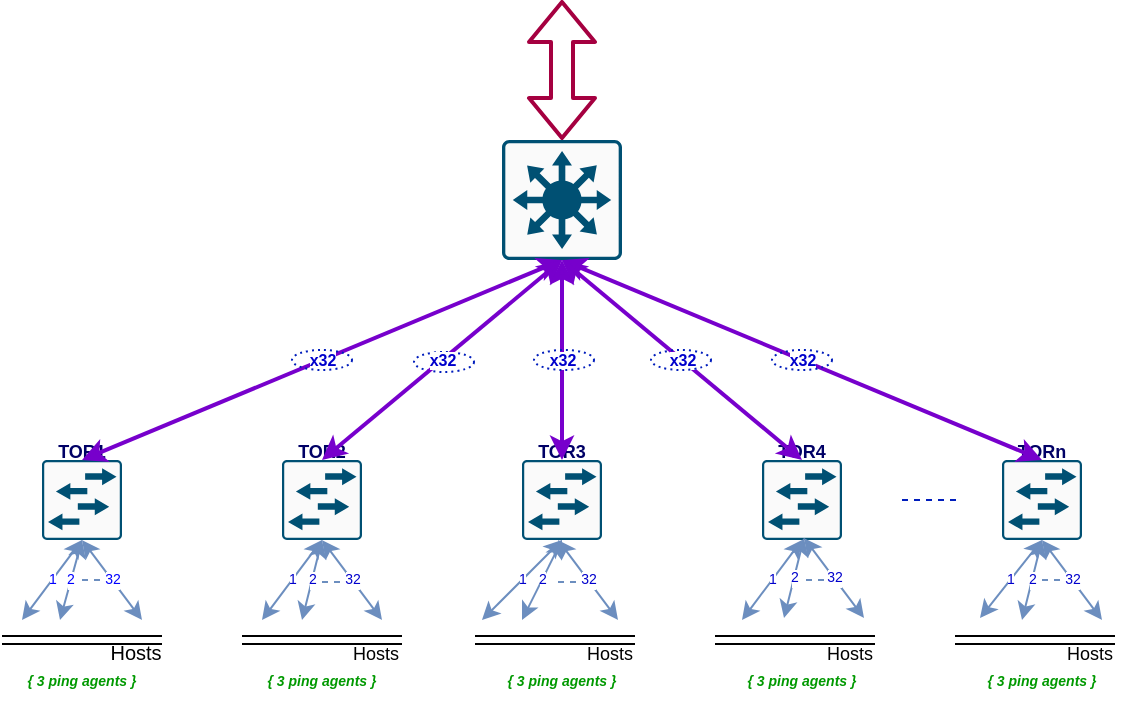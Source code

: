 <mxfile version="12.9.10" type="github">
  <diagram id="5KiuH8XkOpqRYHE2uusJ" name="Page-1">
    <mxGraphModel dx="592" dy="553" grid="1" gridSize="10" guides="1" tooltips="1" connect="1" arrows="1" fold="1" page="1" pageScale="1" pageWidth="850" pageHeight="1100" math="0" shadow="0">
      <root>
        <mxCell id="0" />
        <mxCell id="1" parent="0" />
        <mxCell id="-ruIdGfZLTY7F62S9Ap_-1" value="" style="points=[[0.015,0.015,0],[0.985,0.015,0],[0.985,0.985,0],[0.015,0.985,0],[0.25,0,0],[0.5,0,0],[0.75,0,0],[1,0.25,0],[1,0.5,0],[1,0.75,0],[0.75,1,0],[0.5,1,0],[0.25,1,0],[0,0.75,0],[0,0.5,0],[0,0.25,0]];verticalLabelPosition=bottom;html=1;verticalAlign=top;aspect=fixed;align=center;pointerEvents=1;shape=mxgraph.cisco19.rect;prIcon=l3_switch;fillColor=#FAFAFA;strokeColor=#005073;" parent="1" vertex="1">
          <mxGeometry x="310" y="160" width="60" height="60" as="geometry" />
        </mxCell>
        <mxCell id="uiAMYh9efbAVhKRE-S2l-2" value="" style="points=[[0.015,0.015,0],[0.985,0.015,0],[0.985,0.985,0],[0.015,0.985,0],[0.25,0,0],[0.5,0,0],[0.75,0,0],[1,0.25,0],[1,0.5,0],[1,0.75,0],[0.75,1,0],[0.5,1,0],[0.25,1,0],[0,0.75,0],[0,0.5,0],[0,0.25,0]];verticalLabelPosition=bottom;html=1;verticalAlign=top;aspect=fixed;align=center;pointerEvents=1;shape=mxgraph.cisco19.rect;prIcon=l2_switch;fillColor=#FAFAFA;strokeColor=#005073;" vertex="1" parent="1">
          <mxGeometry x="80" y="320" width="40" height="40" as="geometry" />
        </mxCell>
        <mxCell id="uiAMYh9efbAVhKRE-S2l-3" value="" style="points=[[0.015,0.015,0],[0.985,0.015,0],[0.985,0.985,0],[0.015,0.985,0],[0.25,0,0],[0.5,0,0],[0.75,0,0],[1,0.25,0],[1,0.5,0],[1,0.75,0],[0.75,1,0],[0.5,1,0],[0.25,1,0],[0,0.75,0],[0,0.5,0],[0,0.25,0]];verticalLabelPosition=bottom;html=1;verticalAlign=top;aspect=fixed;align=center;pointerEvents=1;shape=mxgraph.cisco19.rect;prIcon=l2_switch;fillColor=#FAFAFA;strokeColor=#005073;" vertex="1" parent="1">
          <mxGeometry x="200" y="320" width="40" height="40" as="geometry" />
        </mxCell>
        <mxCell id="uiAMYh9efbAVhKRE-S2l-4" value="" style="points=[[0.015,0.015,0],[0.985,0.015,0],[0.985,0.985,0],[0.015,0.985,0],[0.25,0,0],[0.5,0,0],[0.75,0,0],[1,0.25,0],[1,0.5,0],[1,0.75,0],[0.75,1,0],[0.5,1,0],[0.25,1,0],[0,0.75,0],[0,0.5,0],[0,0.25,0]];verticalLabelPosition=bottom;html=1;verticalAlign=top;aspect=fixed;align=center;pointerEvents=1;shape=mxgraph.cisco19.rect;prIcon=l2_switch;fillColor=#FAFAFA;strokeColor=#005073;" vertex="1" parent="1">
          <mxGeometry x="320" y="320" width="40" height="40" as="geometry" />
        </mxCell>
        <mxCell id="uiAMYh9efbAVhKRE-S2l-5" value="" style="points=[[0.015,0.015,0],[0.985,0.015,0],[0.985,0.985,0],[0.015,0.985,0],[0.25,0,0],[0.5,0,0],[0.75,0,0],[1,0.25,0],[1,0.5,0],[1,0.75,0],[0.75,1,0],[0.5,1,0],[0.25,1,0],[0,0.75,0],[0,0.5,0],[0,0.25,0]];verticalLabelPosition=bottom;html=1;verticalAlign=top;aspect=fixed;align=center;pointerEvents=1;shape=mxgraph.cisco19.rect;prIcon=l2_switch;fillColor=#FAFAFA;strokeColor=#005073;" vertex="1" parent="1">
          <mxGeometry x="440" y="320" width="40" height="40" as="geometry" />
        </mxCell>
        <mxCell id="uiAMYh9efbAVhKRE-S2l-6" value="" style="points=[[0.015,0.015,0],[0.985,0.015,0],[0.985,0.985,0],[0.015,0.985,0],[0.25,0,0],[0.5,0,0],[0.75,0,0],[1,0.25,0],[1,0.5,0],[1,0.75,0],[0.75,1,0],[0.5,1,0],[0.25,1,0],[0,0.75,0],[0,0.5,0],[0,0.25,0]];verticalLabelPosition=bottom;html=1;verticalAlign=top;aspect=fixed;align=center;pointerEvents=1;shape=mxgraph.cisco19.rect;prIcon=l2_switch;fillColor=#FAFAFA;strokeColor=#005073;" vertex="1" parent="1">
          <mxGeometry x="560" y="320" width="40" height="40" as="geometry" />
        </mxCell>
        <mxCell id="uiAMYh9efbAVhKRE-S2l-22" value="" style="group" vertex="1" connectable="0" parent="1">
          <mxGeometry x="60" y="410" width="87" height="11" as="geometry" />
        </mxCell>
        <mxCell id="uiAMYh9efbAVhKRE-S2l-7" value="" style="shape=link;html=1;" edge="1" parent="uiAMYh9efbAVhKRE-S2l-22">
          <mxGeometry width="50" height="50" relative="1" as="geometry">
            <mxPoint as="sourcePoint" />
            <mxPoint x="80" as="targetPoint" />
          </mxGeometry>
        </mxCell>
        <mxCell id="uiAMYh9efbAVhKRE-S2l-13" value="&lt;font style=&quot;font-size: 10px&quot;&gt;Hosts&lt;/font&gt;" style="text;html=1;strokeColor=none;fillColor=none;align=center;verticalAlign=middle;whiteSpace=wrap;rounded=0;" vertex="1" parent="uiAMYh9efbAVhKRE-S2l-22">
          <mxGeometry x="47" y="1" width="40" height="10" as="geometry" />
        </mxCell>
        <mxCell id="uiAMYh9efbAVhKRE-S2l-24" value="" style="group" vertex="1" connectable="0" parent="1">
          <mxGeometry x="180" y="410" width="87" height="11" as="geometry" />
        </mxCell>
        <mxCell id="uiAMYh9efbAVhKRE-S2l-25" value="" style="shape=link;html=1;" edge="1" parent="uiAMYh9efbAVhKRE-S2l-24">
          <mxGeometry width="50" height="50" relative="1" as="geometry">
            <mxPoint as="sourcePoint" />
            <mxPoint x="80" as="targetPoint" />
          </mxGeometry>
        </mxCell>
        <mxCell id="uiAMYh9efbAVhKRE-S2l-26" value="&lt;font style=&quot;font-size: 9px&quot;&gt;Hosts&lt;/font&gt;" style="text;html=1;strokeColor=none;fillColor=none;align=center;verticalAlign=middle;whiteSpace=wrap;rounded=0;" vertex="1" parent="uiAMYh9efbAVhKRE-S2l-24">
          <mxGeometry x="47" y="1" width="40" height="10" as="geometry" />
        </mxCell>
        <mxCell id="uiAMYh9efbAVhKRE-S2l-27" value="" style="group" vertex="1" connectable="0" parent="1">
          <mxGeometry x="296.5" y="410" width="87" height="11" as="geometry" />
        </mxCell>
        <mxCell id="uiAMYh9efbAVhKRE-S2l-28" value="" style="shape=link;html=1;" edge="1" parent="uiAMYh9efbAVhKRE-S2l-27">
          <mxGeometry width="50" height="50" relative="1" as="geometry">
            <mxPoint as="sourcePoint" />
            <mxPoint x="80" as="targetPoint" />
          </mxGeometry>
        </mxCell>
        <mxCell id="uiAMYh9efbAVhKRE-S2l-29" value="&lt;font style=&quot;font-size: 9px&quot;&gt;Hosts&lt;/font&gt;" style="text;html=1;strokeColor=none;fillColor=none;align=center;verticalAlign=middle;whiteSpace=wrap;rounded=0;" vertex="1" parent="uiAMYh9efbAVhKRE-S2l-27">
          <mxGeometry x="47" y="1" width="40" height="10" as="geometry" />
        </mxCell>
        <mxCell id="uiAMYh9efbAVhKRE-S2l-53" value="1" style="endArrow=classic;startArrow=classic;html=1;fontSize=7;exitX=0.5;exitY=1;exitDx=0;exitDy=0;exitPerimeter=0;fontColor=#0000CC;fillColor=#dae8fc;strokeColor=#6c8ebf;" edge="1" parent="uiAMYh9efbAVhKRE-S2l-27" source="uiAMYh9efbAVhKRE-S2l-4">
          <mxGeometry width="50" height="50" relative="1" as="geometry">
            <mxPoint x="33.5" y="-29" as="sourcePoint" />
            <mxPoint x="3.5" y="-10" as="targetPoint" />
          </mxGeometry>
        </mxCell>
        <mxCell id="uiAMYh9efbAVhKRE-S2l-30" value="" style="group" vertex="1" connectable="0" parent="1">
          <mxGeometry x="416.5" y="410" width="87" height="11" as="geometry" />
        </mxCell>
        <mxCell id="uiAMYh9efbAVhKRE-S2l-31" value="" style="shape=link;html=1;" edge="1" parent="uiAMYh9efbAVhKRE-S2l-30">
          <mxGeometry width="50" height="50" relative="1" as="geometry">
            <mxPoint as="sourcePoint" />
            <mxPoint x="80" as="targetPoint" />
          </mxGeometry>
        </mxCell>
        <mxCell id="uiAMYh9efbAVhKRE-S2l-32" value="&lt;font style=&quot;font-size: 9px&quot;&gt;Hosts&lt;/font&gt;" style="text;html=1;strokeColor=none;fillColor=none;align=center;verticalAlign=middle;whiteSpace=wrap;rounded=0;" vertex="1" parent="uiAMYh9efbAVhKRE-S2l-30">
          <mxGeometry x="47" y="1" width="40" height="10" as="geometry" />
        </mxCell>
        <mxCell id="uiAMYh9efbAVhKRE-S2l-33" value="" style="group" vertex="1" connectable="0" parent="1">
          <mxGeometry x="536.5" y="410" width="87" height="11" as="geometry" />
        </mxCell>
        <mxCell id="uiAMYh9efbAVhKRE-S2l-34" value="" style="shape=link;html=1;" edge="1" parent="uiAMYh9efbAVhKRE-S2l-33">
          <mxGeometry width="50" height="50" relative="1" as="geometry">
            <mxPoint as="sourcePoint" />
            <mxPoint x="80" as="targetPoint" />
          </mxGeometry>
        </mxCell>
        <mxCell id="uiAMYh9efbAVhKRE-S2l-35" value="&lt;font style=&quot;font-size: 9px&quot;&gt;Hosts&lt;/font&gt;" style="text;html=1;strokeColor=none;fillColor=none;align=center;verticalAlign=middle;whiteSpace=wrap;rounded=0;" vertex="1" parent="uiAMYh9efbAVhKRE-S2l-33">
          <mxGeometry x="47" y="1" width="40" height="10" as="geometry" />
        </mxCell>
        <mxCell id="uiAMYh9efbAVhKRE-S2l-48" value="1" style="endArrow=classic;startArrow=classic;html=1;fontSize=7;exitX=0.5;exitY=1;exitDx=0;exitDy=0;exitPerimeter=0;fontColor=#0000CC;fillColor=#dae8fc;strokeColor=#6c8ebf;" edge="1" parent="1" source="uiAMYh9efbAVhKRE-S2l-3">
          <mxGeometry width="50" height="50" relative="1" as="geometry">
            <mxPoint x="170" y="480" as="sourcePoint" />
            <mxPoint x="190" y="400" as="targetPoint" />
          </mxGeometry>
        </mxCell>
        <mxCell id="uiAMYh9efbAVhKRE-S2l-49" value="2" style="endArrow=classic;startArrow=classic;html=1;entryX=0.5;entryY=1;entryDx=0;entryDy=0;entryPerimeter=0;fontSize=7;fontColor=#0000CC;fillColor=#dae8fc;strokeColor=#6c8ebf;" edge="1" parent="1" target="uiAMYh9efbAVhKRE-S2l-3">
          <mxGeometry width="50" height="50" relative="1" as="geometry">
            <mxPoint x="210" y="400" as="sourcePoint" />
            <mxPoint x="218.5" y="450" as="targetPoint" />
          </mxGeometry>
        </mxCell>
        <mxCell id="uiAMYh9efbAVhKRE-S2l-50" value="" style="endArrow=none;dashed=1;html=1;strokeColor=#6c8ebf;fillColor=#dae8fc;" edge="1" parent="1">
          <mxGeometry width="50" height="50" relative="1" as="geometry">
            <mxPoint x="220" y="381" as="sourcePoint" />
            <mxPoint x="230" y="381" as="targetPoint" />
          </mxGeometry>
        </mxCell>
        <mxCell id="uiAMYh9efbAVhKRE-S2l-51" value="32" style="endArrow=classic;startArrow=classic;html=1;fontSize=7;exitX=0.5;exitY=1;exitDx=0;exitDy=0;exitPerimeter=0;fontColor=#0000CC;fillColor=#dae8fc;strokeColor=#6c8ebf;" edge="1" parent="1" source="uiAMYh9efbAVhKRE-S2l-3">
          <mxGeometry width="50" height="50" relative="1" as="geometry">
            <mxPoint x="230" y="480" as="sourcePoint" />
            <mxPoint x="250" y="400" as="targetPoint" />
          </mxGeometry>
        </mxCell>
        <mxCell id="uiAMYh9efbAVhKRE-S2l-37" value="1" style="endArrow=classic;startArrow=classic;html=1;entryX=0.5;entryY=1;entryDx=0;entryDy=0;entryPerimeter=0;fontSize=7;fillColor=#dae8fc;strokeColor=#6c8ebf;fontColor=#0000FF;" edge="1" parent="1" target="uiAMYh9efbAVhKRE-S2l-2">
          <mxGeometry width="50" height="50" relative="1" as="geometry">
            <mxPoint x="70" y="400" as="sourcePoint" />
            <mxPoint x="370" y="410" as="targetPoint" />
          </mxGeometry>
        </mxCell>
        <mxCell id="uiAMYh9efbAVhKRE-S2l-38" value="2" style="endArrow=classic;startArrow=classic;html=1;entryX=0.5;entryY=1;entryDx=0;entryDy=0;entryPerimeter=0;fontSize=7;fillColor=#dae8fc;strokeColor=#6c8ebf;fontColor=#0000FF;" edge="1" parent="1" target="uiAMYh9efbAVhKRE-S2l-2">
          <mxGeometry width="50" height="50" relative="1" as="geometry">
            <mxPoint x="89" y="400" as="sourcePoint" />
            <mxPoint x="118.5" y="370" as="targetPoint" />
          </mxGeometry>
        </mxCell>
        <mxCell id="uiAMYh9efbAVhKRE-S2l-39" value="" style="endArrow=none;dashed=1;html=1;fontColor=#0000FF;fillColor=#dae8fc;strokeColor=#6c8ebf;" edge="1" parent="1">
          <mxGeometry width="50" height="50" relative="1" as="geometry">
            <mxPoint x="100" y="380" as="sourcePoint" />
            <mxPoint x="110" y="380" as="targetPoint" />
          </mxGeometry>
        </mxCell>
        <mxCell id="uiAMYh9efbAVhKRE-S2l-40" value="32" style="endArrow=classic;startArrow=classic;html=1;entryX=0.5;entryY=1;entryDx=0;entryDy=0;entryPerimeter=0;fontSize=7;fillColor=#dae8fc;strokeColor=#6c8ebf;fontColor=#0000FF;" edge="1" parent="1" target="uiAMYh9efbAVhKRE-S2l-2">
          <mxGeometry width="50" height="50" relative="1" as="geometry">
            <mxPoint x="130" y="400" as="sourcePoint" />
            <mxPoint x="370" y="410" as="targetPoint" />
          </mxGeometry>
        </mxCell>
        <mxCell id="uiAMYh9efbAVhKRE-S2l-54" value="2" style="endArrow=classic;startArrow=classic;html=1;entryX=0.5;entryY=1;entryDx=0;entryDy=0;entryPerimeter=0;fontSize=7;fontColor=#0000CC;fillColor=#dae8fc;strokeColor=#6c8ebf;" edge="1" parent="1" target="uiAMYh9efbAVhKRE-S2l-4">
          <mxGeometry width="50" height="50" relative="1" as="geometry">
            <mxPoint x="320" y="400" as="sourcePoint" />
            <mxPoint x="345" y="360" as="targetPoint" />
          </mxGeometry>
        </mxCell>
        <mxCell id="uiAMYh9efbAVhKRE-S2l-56" value="" style="endArrow=none;dashed=1;html=1;strokeColor=#6c8ebf;fillColor=#dae8fc;" edge="1" parent="1">
          <mxGeometry width="50" height="50" relative="1" as="geometry">
            <mxPoint x="338" y="381" as="sourcePoint" />
            <mxPoint x="348" y="381" as="targetPoint" />
          </mxGeometry>
        </mxCell>
        <mxCell id="uiAMYh9efbAVhKRE-S2l-57" value="32" style="endArrow=classic;startArrow=classic;html=1;fontSize=7;exitX=0.5;exitY=1;exitDx=0;exitDy=0;exitPerimeter=0;fontColor=#0000CC;fillColor=#dae8fc;strokeColor=#6c8ebf;" edge="1" parent="1">
          <mxGeometry width="50" height="50" relative="1" as="geometry">
            <mxPoint x="338" y="360" as="sourcePoint" />
            <mxPoint x="368" y="400" as="targetPoint" />
          </mxGeometry>
        </mxCell>
        <mxCell id="uiAMYh9efbAVhKRE-S2l-70" value="1" style="endArrow=classic;startArrow=classic;html=1;fontSize=7;exitX=0.5;exitY=1;exitDx=0;exitDy=0;exitPerimeter=0;fontColor=#0000CC;fillColor=#dae8fc;strokeColor=#6c8ebf;" edge="1" parent="1">
          <mxGeometry width="50" height="50" relative="1" as="geometry">
            <mxPoint x="460" y="360" as="sourcePoint" />
            <mxPoint x="430" y="400" as="targetPoint" />
          </mxGeometry>
        </mxCell>
        <mxCell id="uiAMYh9efbAVhKRE-S2l-71" value="2" style="endArrow=classic;startArrow=classic;html=1;entryX=0.5;entryY=1;entryDx=0;entryDy=0;entryPerimeter=0;fontSize=7;fontColor=#0000CC;fillColor=#dae8fc;strokeColor=#6c8ebf;" edge="1" parent="1">
          <mxGeometry width="50" height="50" relative="1" as="geometry">
            <mxPoint x="451" y="399" as="sourcePoint" />
            <mxPoint x="461" y="359" as="targetPoint" />
          </mxGeometry>
        </mxCell>
        <mxCell id="uiAMYh9efbAVhKRE-S2l-72" value="" style="endArrow=none;dashed=1;html=1;strokeColor=#6c8ebf;fillColor=#dae8fc;" edge="1" parent="1">
          <mxGeometry width="50" height="50" relative="1" as="geometry">
            <mxPoint x="462" y="380" as="sourcePoint" />
            <mxPoint x="472" y="380" as="targetPoint" />
          </mxGeometry>
        </mxCell>
        <mxCell id="uiAMYh9efbAVhKRE-S2l-73" value="32" style="endArrow=classic;startArrow=classic;html=1;fontSize=7;exitX=0.5;exitY=1;exitDx=0;exitDy=0;exitPerimeter=0;fontColor=#0000CC;fillColor=#dae8fc;strokeColor=#6c8ebf;" edge="1" parent="1">
          <mxGeometry width="50" height="50" relative="1" as="geometry">
            <mxPoint x="461" y="359" as="sourcePoint" />
            <mxPoint x="491" y="399" as="targetPoint" />
          </mxGeometry>
        </mxCell>
        <mxCell id="uiAMYh9efbAVhKRE-S2l-74" value="1" style="endArrow=classic;startArrow=classic;html=1;fontSize=7;exitX=0.5;exitY=1;exitDx=0;exitDy=0;exitPerimeter=0;fontColor=#0000CC;fillColor=#dae8fc;strokeColor=#6c8ebf;" edge="1" parent="1" source="uiAMYh9efbAVhKRE-S2l-6">
          <mxGeometry width="50" height="50" relative="1" as="geometry">
            <mxPoint x="579" y="359" as="sourcePoint" />
            <mxPoint x="549" y="399" as="targetPoint" />
          </mxGeometry>
        </mxCell>
        <mxCell id="uiAMYh9efbAVhKRE-S2l-75" value="2" style="endArrow=classic;startArrow=classic;html=1;entryX=0.5;entryY=1;entryDx=0;entryDy=0;entryPerimeter=0;fontSize=7;fontColor=#0000CC;fillColor=#dae8fc;strokeColor=#6c8ebf;" edge="1" parent="1" target="uiAMYh9efbAVhKRE-S2l-6">
          <mxGeometry width="50" height="50" relative="1" as="geometry">
            <mxPoint x="570" y="400" as="sourcePoint" />
            <mxPoint x="580" y="360" as="targetPoint" />
          </mxGeometry>
        </mxCell>
        <mxCell id="uiAMYh9efbAVhKRE-S2l-76" value="" style="endArrow=none;dashed=1;html=1;strokeColor=#6c8ebf;fillColor=#dae8fc;" edge="1" parent="1">
          <mxGeometry width="50" height="50" relative="1" as="geometry">
            <mxPoint x="580" y="380" as="sourcePoint" />
            <mxPoint x="590" y="380" as="targetPoint" />
          </mxGeometry>
        </mxCell>
        <mxCell id="uiAMYh9efbAVhKRE-S2l-77" value="32" style="endArrow=classic;startArrow=classic;html=1;fontSize=7;exitX=0.5;exitY=1;exitDx=0;exitDy=0;exitPerimeter=0;fontColor=#0000CC;fillColor=#dae8fc;strokeColor=#6c8ebf;" edge="1" parent="1">
          <mxGeometry width="50" height="50" relative="1" as="geometry">
            <mxPoint x="580" y="360" as="sourcePoint" />
            <mxPoint x="610" y="400" as="targetPoint" />
          </mxGeometry>
        </mxCell>
        <mxCell id="uiAMYh9efbAVhKRE-S2l-78" value="&lt;font color=&quot;#000066&quot; size=&quot;1&quot;&gt;&lt;b style=&quot;font-size: 9px&quot;&gt;TOR1&lt;/b&gt;&lt;/font&gt;" style="text;html=1;strokeColor=none;fillColor=none;align=center;verticalAlign=middle;whiteSpace=wrap;rounded=0;fontSize=7;fontColor=#0000CC;" vertex="1" parent="1">
          <mxGeometry x="80" y="310" width="40" height="10" as="geometry" />
        </mxCell>
        <mxCell id="uiAMYh9efbAVhKRE-S2l-79" value="&lt;font color=&quot;#000066&quot; size=&quot;1&quot;&gt;&lt;b style=&quot;font-size: 9px&quot;&gt;TOR2&lt;/b&gt;&lt;/font&gt;" style="text;html=1;strokeColor=none;fillColor=none;align=center;verticalAlign=middle;whiteSpace=wrap;rounded=0;fontSize=7;fontColor=#0000CC;" vertex="1" parent="1">
          <mxGeometry x="200" y="310" width="40" height="10" as="geometry" />
        </mxCell>
        <mxCell id="uiAMYh9efbAVhKRE-S2l-80" value="&lt;font color=&quot;#000066&quot; size=&quot;1&quot;&gt;&lt;b style=&quot;font-size: 9px&quot;&gt;TOR3&lt;/b&gt;&lt;/font&gt;" style="text;html=1;strokeColor=none;fillColor=none;align=center;verticalAlign=middle;whiteSpace=wrap;rounded=0;fontSize=7;fontColor=#0000CC;" vertex="1" parent="1">
          <mxGeometry x="320" y="310" width="40" height="10" as="geometry" />
        </mxCell>
        <mxCell id="uiAMYh9efbAVhKRE-S2l-81" value="&lt;font color=&quot;#000066&quot; size=&quot;1&quot;&gt;&lt;b style=&quot;font-size: 9px&quot;&gt;TOR4&lt;/b&gt;&lt;/font&gt;" style="text;html=1;strokeColor=none;fillColor=none;align=center;verticalAlign=middle;whiteSpace=wrap;rounded=0;fontSize=7;fontColor=#0000CC;" vertex="1" parent="1">
          <mxGeometry x="440" y="310" width="40" height="10" as="geometry" />
        </mxCell>
        <mxCell id="uiAMYh9efbAVhKRE-S2l-84" value="&lt;font color=&quot;#000066&quot; size=&quot;1&quot;&gt;&lt;b style=&quot;font-size: 9px&quot;&gt;TORn&lt;/b&gt;&lt;/font&gt;" style="text;html=1;strokeColor=none;fillColor=none;align=center;verticalAlign=middle;whiteSpace=wrap;rounded=0;fontSize=7;fontColor=#0000CC;" vertex="1" parent="1">
          <mxGeometry x="560" y="310" width="40" height="10" as="geometry" />
        </mxCell>
        <mxCell id="uiAMYh9efbAVhKRE-S2l-85" value="" style="endArrow=none;dashed=1;html=1;strokeColor=#001DBC;fontSize=7;fontColor=#0000CC;fillColor=#0050ef;" edge="1" parent="1">
          <mxGeometry width="50" height="50" relative="1" as="geometry">
            <mxPoint x="510" y="340" as="sourcePoint" />
            <mxPoint x="540" y="340" as="targetPoint" />
          </mxGeometry>
        </mxCell>
        <mxCell id="uiAMYh9efbAVhKRE-S2l-86" value="&lt;b&gt;&lt;i&gt;&lt;font color=&quot;#009900&quot;&gt;{ 3 ping agents }&lt;/font&gt;&lt;/i&gt;&lt;/b&gt;" style="text;html=1;strokeColor=none;fillColor=none;align=center;verticalAlign=middle;whiteSpace=wrap;rounded=0;fontSize=7;fontColor=#0000CC;" vertex="1" parent="1">
          <mxGeometry x="70" y="421" width="60" height="20" as="geometry" />
        </mxCell>
        <mxCell id="uiAMYh9efbAVhKRE-S2l-87" value="&lt;b&gt;&lt;i&gt;&lt;font color=&quot;#009900&quot;&gt;{ 3 ping agents }&lt;/font&gt;&lt;/i&gt;&lt;/b&gt;" style="text;html=1;strokeColor=none;fillColor=none;align=center;verticalAlign=middle;whiteSpace=wrap;rounded=0;fontSize=7;fontColor=#0000CC;" vertex="1" parent="1">
          <mxGeometry x="190" y="421" width="60" height="20" as="geometry" />
        </mxCell>
        <mxCell id="uiAMYh9efbAVhKRE-S2l-88" value="&lt;b&gt;&lt;i&gt;&lt;font color=&quot;#009900&quot;&gt;{ 3 ping agents }&lt;/font&gt;&lt;/i&gt;&lt;/b&gt;" style="text;html=1;strokeColor=none;fillColor=none;align=center;verticalAlign=middle;whiteSpace=wrap;rounded=0;fontSize=7;fontColor=#0000CC;" vertex="1" parent="1">
          <mxGeometry x="310" y="421" width="60" height="20" as="geometry" />
        </mxCell>
        <mxCell id="uiAMYh9efbAVhKRE-S2l-89" value="&lt;b&gt;&lt;i&gt;&lt;font color=&quot;#009900&quot;&gt;{ 3 ping agents }&lt;/font&gt;&lt;/i&gt;&lt;/b&gt;" style="text;html=1;strokeColor=none;fillColor=none;align=center;verticalAlign=middle;whiteSpace=wrap;rounded=0;fontSize=7;fontColor=#0000CC;" vertex="1" parent="1">
          <mxGeometry x="430" y="421" width="60" height="20" as="geometry" />
        </mxCell>
        <mxCell id="uiAMYh9efbAVhKRE-S2l-90" value="&lt;b&gt;&lt;i&gt;&lt;font color=&quot;#009900&quot;&gt;{ 3 ping agents }&lt;/font&gt;&lt;/i&gt;&lt;/b&gt;" style="text;html=1;strokeColor=none;fillColor=none;align=center;verticalAlign=middle;whiteSpace=wrap;rounded=0;fontSize=7;fontColor=#0000CC;" vertex="1" parent="1">
          <mxGeometry x="550" y="421" width="60" height="20" as="geometry" />
        </mxCell>
        <mxCell id="uiAMYh9efbAVhKRE-S2l-96" value="" style="group" vertex="1" connectable="0" parent="1">
          <mxGeometry x="205" y="265" width="30" height="10" as="geometry" />
        </mxCell>
        <mxCell id="uiAMYh9efbAVhKRE-S2l-91" value="x32" style="endArrow=classic;startArrow=classic;html=1;strokeColor=#7700CC;fontSize=8;fontColor=#0000CC;exitX=0.5;exitY=1;exitDx=0;exitDy=0;entryX=0.5;entryY=1;entryDx=0;entryDy=0;entryPerimeter=0;fillColor=#aa00ff;strokeWidth=2;fontStyle=1" edge="1" parent="uiAMYh9efbAVhKRE-S2l-96" source="uiAMYh9efbAVhKRE-S2l-78" target="-ruIdGfZLTY7F62S9Ap_-1">
          <mxGeometry width="50" height="50" relative="1" as="geometry">
            <mxPoint x="105" y="145" as="sourcePoint" />
            <mxPoint x="155" y="95" as="targetPoint" />
          </mxGeometry>
        </mxCell>
        <mxCell id="uiAMYh9efbAVhKRE-S2l-92" value="" style="ellipse;whiteSpace=wrap;html=1;fontSize=8;fontColor=#ffffff;fillColor=none;dashed=1;dashPattern=1 2;strokeColor=#001DBC;" vertex="1" parent="uiAMYh9efbAVhKRE-S2l-96">
          <mxGeometry width="30" height="10" as="geometry" />
        </mxCell>
        <mxCell id="uiAMYh9efbAVhKRE-S2l-100" value="" style="group" vertex="1" connectable="0" parent="1">
          <mxGeometry x="280" y="290" width="30" height="10" as="geometry" />
        </mxCell>
        <mxCell id="uiAMYh9efbAVhKRE-S2l-102" value="" style="ellipse;whiteSpace=wrap;html=1;fontSize=8;fontColor=#ffffff;fillColor=none;dashed=1;dashPattern=1 2;strokeColor=#001DBC;" vertex="1" parent="uiAMYh9efbAVhKRE-S2l-100">
          <mxGeometry x="-14" y="-24" width="30" height="10" as="geometry" />
        </mxCell>
        <mxCell id="uiAMYh9efbAVhKRE-S2l-101" value="x32" style="endArrow=classic;startArrow=classic;html=1;strokeColor=#7700CC;fontSize=8;fontColor=#0000CC;exitX=0.5;exitY=0;exitDx=0;exitDy=0;entryX=0.5;entryY=1;entryDx=0;entryDy=0;entryPerimeter=0;fillColor=#aa00ff;strokeWidth=2;fontStyle=1;exitPerimeter=0;" edge="1" parent="1" source="uiAMYh9efbAVhKRE-S2l-3" target="-ruIdGfZLTY7F62S9Ap_-1">
          <mxGeometry width="50" height="50" relative="1" as="geometry">
            <mxPoint x="385" y="435" as="sourcePoint" />
            <mxPoint x="435" y="385" as="targetPoint" />
          </mxGeometry>
        </mxCell>
        <mxCell id="uiAMYh9efbAVhKRE-S2l-103" value="x32" style="endArrow=classic;startArrow=classic;html=1;strokeColor=#7700CC;fontSize=8;fontColor=#0000CC;exitX=0.5;exitY=1;exitDx=0;exitDy=0;entryX=0.5;entryY=1;entryDx=0;entryDy=0;entryPerimeter=0;fillColor=#aa00ff;strokeWidth=2;fontStyle=1;" edge="1" parent="1" source="uiAMYh9efbAVhKRE-S2l-80" target="-ruIdGfZLTY7F62S9Ap_-1">
          <mxGeometry width="50" height="50" relative="1" as="geometry">
            <mxPoint x="365" y="310" as="sourcePoint" />
            <mxPoint x="485" y="210" as="targetPoint" />
          </mxGeometry>
        </mxCell>
        <mxCell id="uiAMYh9efbAVhKRE-S2l-104" value="" style="group" vertex="1" connectable="0" parent="1">
          <mxGeometry x="340" y="290" width="30" height="10" as="geometry" />
        </mxCell>
        <mxCell id="uiAMYh9efbAVhKRE-S2l-105" value="" style="ellipse;whiteSpace=wrap;html=1;fontSize=8;fontColor=#ffffff;fillColor=none;dashed=1;dashPattern=1 2;strokeColor=#001DBC;" vertex="1" parent="uiAMYh9efbAVhKRE-S2l-104">
          <mxGeometry x="-14" y="-25" width="30" height="10" as="geometry" />
        </mxCell>
        <mxCell id="uiAMYh9efbAVhKRE-S2l-106" value="" style="shape=flexArrow;endArrow=classic;startArrow=classic;html=1;strokeColor=#A50040;strokeWidth=2;fontSize=8;fontColor=#0000CC;exitX=0.5;exitY=0;exitDx=0;exitDy=0;exitPerimeter=0;fillColor=none;" edge="1" parent="1" source="-ruIdGfZLTY7F62S9Ap_-1">
          <mxGeometry width="50" height="50" relative="1" as="geometry">
            <mxPoint x="310" y="350" as="sourcePoint" />
            <mxPoint x="340" y="90" as="targetPoint" />
          </mxGeometry>
        </mxCell>
        <mxCell id="uiAMYh9efbAVhKRE-S2l-107" value="x32" style="endArrow=classic;startArrow=classic;html=1;strokeColor=#7700CC;fontSize=8;fontColor=#0000CC;exitX=0.5;exitY=1;exitDx=0;exitDy=0;entryX=0.5;entryY=1;entryDx=0;entryDy=0;entryPerimeter=0;fillColor=#aa00ff;strokeWidth=2;fontStyle=1;" edge="1" parent="1" source="uiAMYh9efbAVhKRE-S2l-81" target="-ruIdGfZLTY7F62S9Ap_-1">
          <mxGeometry width="50" height="50" relative="1" as="geometry">
            <mxPoint x="400" y="320" as="sourcePoint" />
            <mxPoint x="400" y="220" as="targetPoint" />
          </mxGeometry>
        </mxCell>
        <mxCell id="uiAMYh9efbAVhKRE-S2l-108" value="" style="group" vertex="1" connectable="0" parent="1">
          <mxGeometry x="398.5" y="289" width="30" height="10" as="geometry" />
        </mxCell>
        <mxCell id="uiAMYh9efbAVhKRE-S2l-109" value="" style="ellipse;whiteSpace=wrap;html=1;fontSize=8;fontColor=#ffffff;fillColor=none;dashed=1;dashPattern=1 2;strokeColor=#001DBC;" vertex="1" parent="uiAMYh9efbAVhKRE-S2l-108">
          <mxGeometry x="-14" y="-24" width="30" height="10" as="geometry" />
        </mxCell>
        <mxCell id="uiAMYh9efbAVhKRE-S2l-110" value="x32" style="endArrow=classic;startArrow=classic;html=1;strokeColor=#7700CC;fontSize=8;fontColor=#0000CC;exitX=0.5;exitY=1;exitDx=0;exitDy=0;entryX=0.5;entryY=1;entryDx=0;entryDy=0;entryPerimeter=0;fillColor=#aa00ff;strokeWidth=2;fontStyle=1;" edge="1" parent="1" source="uiAMYh9efbAVhKRE-S2l-84" target="-ruIdGfZLTY7F62S9Ap_-1">
          <mxGeometry width="50" height="50" relative="1" as="geometry">
            <mxPoint x="550" y="299" as="sourcePoint" />
            <mxPoint x="430" y="199" as="targetPoint" />
          </mxGeometry>
        </mxCell>
        <mxCell id="uiAMYh9efbAVhKRE-S2l-111" value="" style="group" vertex="1" connectable="0" parent="1">
          <mxGeometry x="459" y="289" width="30" height="10" as="geometry" />
        </mxCell>
        <mxCell id="uiAMYh9efbAVhKRE-S2l-112" value="" style="ellipse;whiteSpace=wrap;html=1;fontSize=8;fontColor=#ffffff;fillColor=none;dashed=1;dashPattern=1 2;strokeColor=#001DBC;" vertex="1" parent="uiAMYh9efbAVhKRE-S2l-111">
          <mxGeometry x="-14" y="-24" width="30" height="10" as="geometry" />
        </mxCell>
      </root>
    </mxGraphModel>
  </diagram>
</mxfile>

